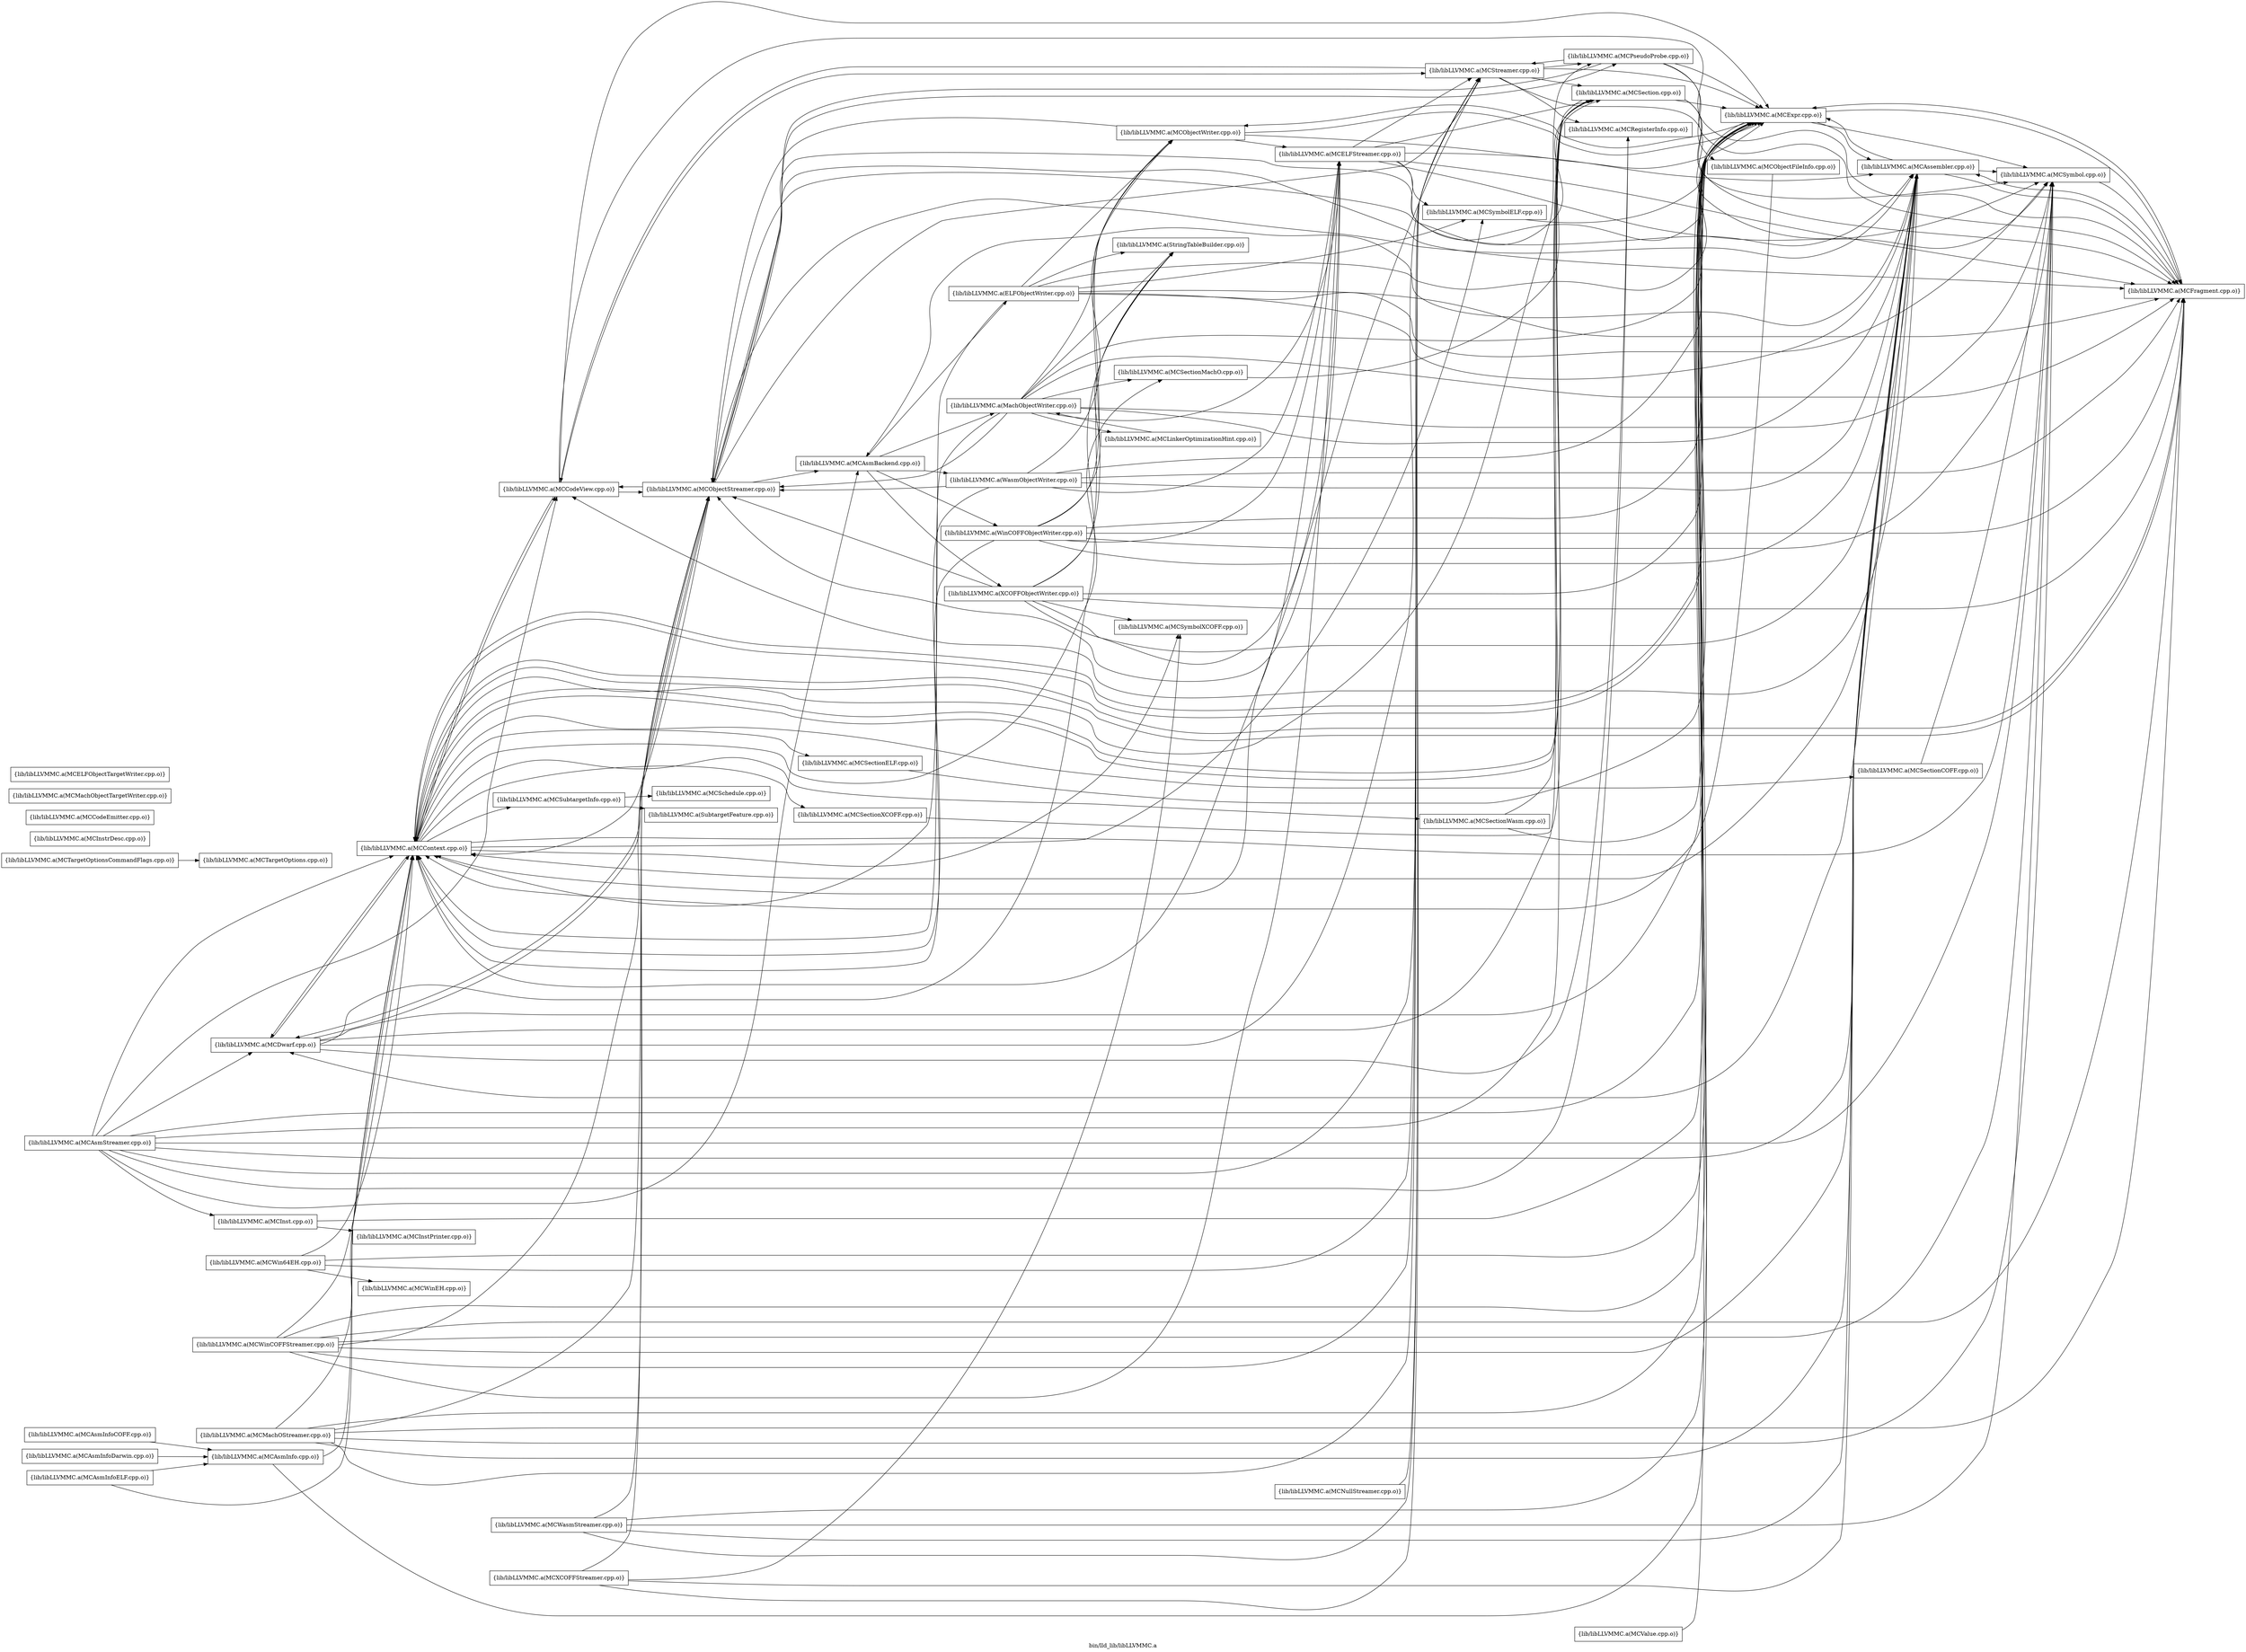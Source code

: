 digraph "bin/lld_lib/libLLVMMC.a" {
	label="bin/lld_lib/libLLVMMC.a";
	rankdir=LR;

	Node0x561a2e69ab78 [shape=record,shape=box,group=0,label="{lib/libLLVMMC.a(StringTableBuilder.cpp.o)}"];
	Node0x561a2e69a718 [shape=record,shape=box,group=0,label="{lib/libLLVMMC.a(MCTargetOptions.cpp.o)}"];
	Node0x561a2e69c568 [shape=record,shape=box,group=0,label="{lib/libLLVMMC.a(MCContext.cpp.o)}"];
	Node0x561a2e69c568 -> Node0x561a2e6903f8;
	Node0x561a2e69c568 -> Node0x561a2e69b848;
	Node0x561a2e69c568 -> Node0x561a2e68a908;
	Node0x561a2e69c568 -> Node0x561a2e68b448;
	Node0x561a2e69c568 -> Node0x561a2e693648;
	Node0x561a2e69c568 -> Node0x561a2e69c6a8;
	Node0x561a2e69c568 -> Node0x561a2e699ef8;
	Node0x561a2e69c568 -> Node0x561a2e69b1b8;
	Node0x561a2e69c568 -> Node0x561a2e696758;
	Node0x561a2e69c568 -> Node0x561a2e678988;
	Node0x561a2e69c568 -> Node0x561a2e6974c8;
	Node0x561a2e69c568 -> Node0x561a2e69b3e8;
	Node0x561a2e69c568 -> Node0x561a2e69bc58;
	Node0x561a2e69c568 -> Node0x561a2e69a448;
	Node0x561a2e69c568 -> Node0x561a2e69ae98;
	Node0x561a2e68a908 [shape=record,shape=box,group=0,label="{lib/libLLVMMC.a(MCExpr.cpp.o)}"];
	Node0x561a2e68a908 -> Node0x561a2e690808;
	Node0x561a2e68a908 -> Node0x561a2e69c568;
	Node0x561a2e68a908 -> Node0x561a2e68b448;
	Node0x561a2e68a908 -> Node0x561a2e693378;
	Node0x561a2e68a908 -> Node0x561a2e69bc58;
	Node0x561a2e69b6b8 [shape=record,shape=box,group=0,label="{lib/libLLVMMC.a(MCStreamer.cpp.o)}"];
	Node0x561a2e69b6b8 -> Node0x561a2e6903f8;
	Node0x561a2e69b6b8 -> Node0x561a2e69c568;
	Node0x561a2e69b6b8 -> Node0x561a2e68a908;
	Node0x561a2e69b6b8 -> Node0x561a2e693648;
	Node0x561a2e69b6b8 -> Node0x561a2e699228;
	Node0x561a2e69b6b8 -> Node0x561a2e69c6a8;
	Node0x561a2e69b6b8 -> Node0x561a2e69bc58;
	Node0x561a2e69bc58 [shape=record,shape=box,group=0,label="{lib/libLLVMMC.a(MCSymbol.cpp.o)}"];
	Node0x561a2e69bc58 -> Node0x561a2e68b448;
	Node0x561a2e687758 [shape=record,shape=box,group=0,label="{lib/libLLVMMC.a(MCInstrDesc.cpp.o)}"];
	Node0x561a2e699228 [shape=record,shape=box,group=0,label="{lib/libLLVMMC.a(MCRegisterInfo.cpp.o)}"];
	Node0x561a2e69b3e8 [shape=record,shape=box,group=0,label="{lib/libLLVMMC.a(MCSubtargetInfo.cpp.o)}"];
	Node0x561a2e69b3e8 -> Node0x561a2e699908;
	Node0x561a2e69b3e8 -> Node0x561a2e69adf8;
	Node0x561a2e699908 [shape=record,shape=box,group=0,label="{lib/libLLVMMC.a(MCSchedule.cpp.o)}"];
	Node0x561a2e6891e8 [shape=record,shape=box,group=0,label="{lib/libLLVMMC.a(MCObjectFileInfo.cpp.o)}"];
	Node0x561a2e6891e8 -> Node0x561a2e69c568;
	Node0x561a2e69b848 [shape=record,shape=box,group=0,label="{lib/libLLVMMC.a(MCDwarf.cpp.o)}"];
	Node0x561a2e69b848 -> Node0x561a2e69c568;
	Node0x561a2e69b848 -> Node0x561a2e68a908;
	Node0x561a2e69b848 -> Node0x561a2e6926f8;
	Node0x561a2e69b848 -> Node0x561a2e699228;
	Node0x561a2e69b848 -> Node0x561a2e69c6a8;
	Node0x561a2e69b848 -> Node0x561a2e69b6b8;
	Node0x561a2e69b848 -> Node0x561a2e69ab78;
	Node0x561a2e68be98 [shape=record,shape=box,group=0,label="{lib/libLLVMMC.a(MCInstPrinter.cpp.o)}"];
	Node0x561a2e68e7d8 [shape=record,shape=box,group=0,label="{lib/libLLVMMC.a(MCAsmInfo.cpp.o)}"];
	Node0x561a2e68e7d8 -> Node0x561a2e69c568;
	Node0x561a2e68e7d8 -> Node0x561a2e68a908;
	Node0x561a2e6845a8 [shape=record,shape=box,group=0,label="{lib/libLLVMMC.a(MCAsmBackend.cpp.o)}"];
	Node0x561a2e6845a8 -> Node0x561a2e68e238;
	Node0x561a2e6845a8 -> Node0x561a2e697478;
	Node0x561a2e6845a8 -> Node0x561a2e69da58;
	Node0x561a2e6845a8 -> Node0x561a2e699548;
	Node0x561a2e6845a8 -> Node0x561a2e699cc8;
	Node0x561a2e690808 [shape=record,shape=box,group=0,label="{lib/libLLVMMC.a(MCAssembler.cpp.o)}"];
	Node0x561a2e690808 -> Node0x561a2e6845a8;
	Node0x561a2e690808 -> Node0x561a2e6903f8;
	Node0x561a2e690808 -> Node0x561a2e69c568;
	Node0x561a2e690808 -> Node0x561a2e69b848;
	Node0x561a2e690808 -> Node0x561a2e68a908;
	Node0x561a2e690808 -> Node0x561a2e68b448;
	Node0x561a2e690808 -> Node0x561a2e69bc58;
	Node0x561a2e68b448 [shape=record,shape=box,group=0,label="{lib/libLLVMMC.a(MCFragment.cpp.o)}"];
	Node0x561a2e68b448 -> Node0x561a2e690808;
	Node0x561a2e68b448 -> Node0x561a2e69c568;
	Node0x561a2e68b448 -> Node0x561a2e68a908;
	Node0x561a2e68b6c8 [shape=record,shape=box,group=0,label="{lib/libLLVMMC.a(MCInst.cpp.o)}"];
	Node0x561a2e68b6c8 -> Node0x561a2e68a908;
	Node0x561a2e68b6c8 -> Node0x561a2e68be98;
	Node0x561a2e6926f8 [shape=record,shape=box,group=0,label="{lib/libLLVMMC.a(MCObjectStreamer.cpp.o)}"];
	Node0x561a2e6926f8 -> Node0x561a2e6845a8;
	Node0x561a2e6926f8 -> Node0x561a2e690808;
	Node0x561a2e6926f8 -> Node0x561a2e6903f8;
	Node0x561a2e6926f8 -> Node0x561a2e69c568;
	Node0x561a2e6926f8 -> Node0x561a2e69b848;
	Node0x561a2e6926f8 -> Node0x561a2e68a908;
	Node0x561a2e6926f8 -> Node0x561a2e68b448;
	Node0x561a2e6926f8 -> Node0x561a2e693648;
	Node0x561a2e6926f8 -> Node0x561a2e69c6a8;
	Node0x561a2e6926f8 -> Node0x561a2e69b6b8;
	Node0x561a2e68d658 [shape=record,shape=box,group=0,label="{lib/libLLVMMC.a(MCAsmInfoCOFF.cpp.o)}"];
	Node0x561a2e68d658 -> Node0x561a2e68e7d8;
	Node0x561a2e68f5e8 [shape=record,shape=box,group=0,label="{lib/libLLVMMC.a(MCAsmInfoDarwin.cpp.o)}"];
	Node0x561a2e68f5e8 -> Node0x561a2e68e7d8;
	Node0x561a2e68f7c8 [shape=record,shape=box,group=0,label="{lib/libLLVMMC.a(MCAsmInfoELF.cpp.o)}"];
	Node0x561a2e68f7c8 -> Node0x561a2e68e7d8;
	Node0x561a2e68f7c8 -> Node0x561a2e69c568;
	Node0x561a2e690128 [shape=record,shape=box,group=0,label="{lib/libLLVMMC.a(MCCodeEmitter.cpp.o)}"];
	Node0x561a2e6882e8 [shape=record,shape=box,group=0,label="{lib/libLLVMMC.a(MCMachObjectTargetWriter.cpp.o)}"];
	Node0x561a2e697478 [shape=record,shape=box,group=0,label="{lib/libLLVMMC.a(MachObjectWriter.cpp.o)}"];
	Node0x561a2e697478 -> Node0x561a2e690808;
	Node0x561a2e697478 -> Node0x561a2e69c568;
	Node0x561a2e697478 -> Node0x561a2e68a228;
	Node0x561a2e697478 -> Node0x561a2e68a908;
	Node0x561a2e697478 -> Node0x561a2e68b448;
	Node0x561a2e697478 -> Node0x561a2e6926f8;
	Node0x561a2e697478 -> Node0x561a2e693378;
	Node0x561a2e697478 -> Node0x561a2e696758;
	Node0x561a2e697478 -> Node0x561a2e69bc58;
	Node0x561a2e697478 -> Node0x561a2e69a7b8;
	Node0x561a2e697478 -> Node0x561a2e69ab78;
	Node0x561a2e689af8 [shape=record,shape=box,group=0,label="{lib/libLLVMMC.a(MCELFObjectTargetWriter.cpp.o)}"];
	Node0x561a2e699c28 [shape=record,shape=box,group=0,label="{lib/libLLVMMC.a(MCValue.cpp.o)}"];
	Node0x561a2e699c28 -> Node0x561a2e68a908;
	Node0x561a2e699548 [shape=record,shape=box,group=0,label="{lib/libLLVMMC.a(WinCOFFObjectWriter.cpp.o)}"];
	Node0x561a2e699548 -> Node0x561a2e690808;
	Node0x561a2e699548 -> Node0x561a2e69c568;
	Node0x561a2e699548 -> Node0x561a2e68a228;
	Node0x561a2e699548 -> Node0x561a2e68a908;
	Node0x561a2e699548 -> Node0x561a2e68b448;
	Node0x561a2e699548 -> Node0x561a2e693378;
	Node0x561a2e699548 -> Node0x561a2e69bc58;
	Node0x561a2e699548 -> Node0x561a2e69ab78;
	Node0x561a2e697748 [shape=record,shape=box,group=0,label="{lib/libLLVMMC.a(MCWin64EH.cpp.o)}"];
	Node0x561a2e697748 -> Node0x561a2e69c568;
	Node0x561a2e697748 -> Node0x561a2e68a908;
	Node0x561a2e697748 -> Node0x561a2e69b6b8;
	Node0x561a2e697748 -> Node0x561a2e696578;
	Node0x561a2e6985f8 [shape=record,shape=box,group=0,label="{lib/libLLVMMC.a(MCWinCOFFStreamer.cpp.o)}"];
	Node0x561a2e6985f8 -> Node0x561a2e690808;
	Node0x561a2e6985f8 -> Node0x561a2e69c568;
	Node0x561a2e6985f8 -> Node0x561a2e68a228;
	Node0x561a2e6985f8 -> Node0x561a2e68a908;
	Node0x561a2e6985f8 -> Node0x561a2e68b448;
	Node0x561a2e6985f8 -> Node0x561a2e6926f8;
	Node0x561a2e6985f8 -> Node0x561a2e69b6b8;
	Node0x561a2e6985f8 -> Node0x561a2e69bc58;
	Node0x561a2e696578 [shape=record,shape=box,group=0,label="{lib/libLLVMMC.a(MCWinEH.cpp.o)}"];
	Node0x561a2e6903f8 [shape=record,shape=box,group=0,label="{lib/libLLVMMC.a(MCCodeView.cpp.o)}"];
	Node0x561a2e6903f8 -> Node0x561a2e69c568;
	Node0x561a2e6903f8 -> Node0x561a2e68a908;
	Node0x561a2e6903f8 -> Node0x561a2e68b448;
	Node0x561a2e6903f8 -> Node0x561a2e6926f8;
	Node0x561a2e6903f8 -> Node0x561a2e69b6b8;
	Node0x561a2e69adf8 [shape=record,shape=box,group=0,label="{lib/libLLVMMC.a(SubtargetFeature.cpp.o)}"];
	Node0x561a2e698f58 [shape=record,shape=box,group=0,label="{lib/libLLVMMC.a(MCTargetOptionsCommandFlags.cpp.o)}"];
	Node0x561a2e698f58 -> Node0x561a2e69a718;
	Node0x561a2e68f228 [shape=record,shape=box,group=0,label="{lib/libLLVMMC.a(MCAsmStreamer.cpp.o)}"];
	Node0x561a2e68f228 -> Node0x561a2e6845a8;
	Node0x561a2e68f228 -> Node0x561a2e690808;
	Node0x561a2e68f228 -> Node0x561a2e6903f8;
	Node0x561a2e68f228 -> Node0x561a2e69c568;
	Node0x561a2e68f228 -> Node0x561a2e69b848;
	Node0x561a2e68f228 -> Node0x561a2e68a908;
	Node0x561a2e68f228 -> Node0x561a2e68b6c8;
	Node0x561a2e68f228 -> Node0x561a2e699228;
	Node0x561a2e68f228 -> Node0x561a2e69c6a8;
	Node0x561a2e68f228 -> Node0x561a2e69b6b8;
	Node0x561a2e68f228 -> Node0x561a2e69bc58;
	Node0x561a2e68a228 [shape=record,shape=box,group=0,label="{lib/libLLVMMC.a(MCELFStreamer.cpp.o)}"];
	Node0x561a2e68a228 -> Node0x561a2e690808;
	Node0x561a2e68a228 -> Node0x561a2e69c568;
	Node0x561a2e68a228 -> Node0x561a2e68a908;
	Node0x561a2e68a228 -> Node0x561a2e68b448;
	Node0x561a2e68a228 -> Node0x561a2e6926f8;
	Node0x561a2e68a228 -> Node0x561a2e69c6a8;
	Node0x561a2e68a228 -> Node0x561a2e69b6b8;
	Node0x561a2e68a228 -> Node0x561a2e69bc58;
	Node0x561a2e68a228 -> Node0x561a2e69a448;
	Node0x561a2e687ed8 [shape=record,shape=box,group=0,label="{lib/libLLVMMC.a(MCMachOStreamer.cpp.o)}"];
	Node0x561a2e687ed8 -> Node0x561a2e690808;
	Node0x561a2e687ed8 -> Node0x561a2e69c568;
	Node0x561a2e687ed8 -> Node0x561a2e68a908;
	Node0x561a2e687ed8 -> Node0x561a2e68b448;
	Node0x561a2e687ed8 -> Node0x561a2e6926f8;
	Node0x561a2e687ed8 -> Node0x561a2e69b6b8;
	Node0x561a2e687ed8 -> Node0x561a2e69bc58;
	Node0x561a2e6889c8 [shape=record,shape=box,group=0,label="{lib/libLLVMMC.a(MCNullStreamer.cpp.o)}"];
	Node0x561a2e6889c8 -> Node0x561a2e69b6b8;
	Node0x561a2e699598 [shape=record,shape=box,group=0,label="{lib/libLLVMMC.a(MCWasmStreamer.cpp.o)}"];
	Node0x561a2e699598 -> Node0x561a2e690808;
	Node0x561a2e699598 -> Node0x561a2e68a908;
	Node0x561a2e699598 -> Node0x561a2e6926f8;
	Node0x561a2e699598 -> Node0x561a2e69b6b8;
	Node0x561a2e699598 -> Node0x561a2e69bc58;
	Node0x561a2e6967f8 [shape=record,shape=box,group=0,label="{lib/libLLVMMC.a(MCXCOFFStreamer.cpp.o)}"];
	Node0x561a2e6967f8 -> Node0x561a2e690808;
	Node0x561a2e6967f8 -> Node0x561a2e6926f8;
	Node0x561a2e6967f8 -> Node0x561a2e69b6b8;
	Node0x561a2e6967f8 -> Node0x561a2e69ae98;
	Node0x561a2e696758 [shape=record,shape=box,group=0,label="{lib/libLLVMMC.a(MCSectionMachO.cpp.o)}"];
	Node0x561a2e696758 -> Node0x561a2e69c6a8;
	Node0x561a2e69ae98 [shape=record,shape=box,group=0,label="{lib/libLLVMMC.a(MCSymbolXCOFF.cpp.o)}"];
	Node0x561a2e699ef8 [shape=record,shape=box,group=0,label="{lib/libLLVMMC.a(MCSectionCOFF.cpp.o)}"];
	Node0x561a2e699ef8 -> Node0x561a2e69bc58;
	Node0x561a2e68e238 [shape=record,shape=box,group=0,label="{lib/libLLVMMC.a(ELFObjectWriter.cpp.o)}"];
	Node0x561a2e68e238 -> Node0x561a2e690808;
	Node0x561a2e68e238 -> Node0x561a2e69c568;
	Node0x561a2e68e238 -> Node0x561a2e68a908;
	Node0x561a2e68e238 -> Node0x561a2e68b448;
	Node0x561a2e68e238 -> Node0x561a2e693378;
	Node0x561a2e68e238 -> Node0x561a2e69bc58;
	Node0x561a2e68e238 -> Node0x561a2e69a448;
	Node0x561a2e68e238 -> Node0x561a2e69ab78;
	Node0x561a2e69da58 [shape=record,shape=box,group=0,label="{lib/libLLVMMC.a(WasmObjectWriter.cpp.o)}"];
	Node0x561a2e69da58 -> Node0x561a2e690808;
	Node0x561a2e69da58 -> Node0x561a2e69c568;
	Node0x561a2e69da58 -> Node0x561a2e68a228;
	Node0x561a2e69da58 -> Node0x561a2e68a908;
	Node0x561a2e69da58 -> Node0x561a2e68b448;
	Node0x561a2e69da58 -> Node0x561a2e6926f8;
	Node0x561a2e69da58 -> Node0x561a2e693378;
	Node0x561a2e699cc8 [shape=record,shape=box,group=0,label="{lib/libLLVMMC.a(XCOFFObjectWriter.cpp.o)}"];
	Node0x561a2e699cc8 -> Node0x561a2e690808;
	Node0x561a2e699cc8 -> Node0x561a2e68a228;
	Node0x561a2e699cc8 -> Node0x561a2e68a908;
	Node0x561a2e699cc8 -> Node0x561a2e68b448;
	Node0x561a2e699cc8 -> Node0x561a2e6926f8;
	Node0x561a2e699cc8 -> Node0x561a2e693378;
	Node0x561a2e699cc8 -> Node0x561a2e69ae98;
	Node0x561a2e699cc8 -> Node0x561a2e69ab78;
	Node0x561a2e693378 [shape=record,shape=box,group=0,label="{lib/libLLVMMC.a(MCObjectWriter.cpp.o)}"];
	Node0x561a2e693378 -> Node0x561a2e690808;
	Node0x561a2e693378 -> Node0x561a2e68a228;
	Node0x561a2e693378 -> Node0x561a2e68a908;
	Node0x561a2e693378 -> Node0x561a2e6926f8;
	Node0x561a2e69a448 [shape=record,shape=box,group=0,label="{lib/libLLVMMC.a(MCSymbolELF.cpp.o)}"];
	Node0x561a2e69a448 -> Node0x561a2e68a908;
	Node0x561a2e69c6a8 [shape=record,shape=box,group=0,label="{lib/libLLVMMC.a(MCSection.cpp.o)}"];
	Node0x561a2e69c6a8 -> Node0x561a2e69c568;
	Node0x561a2e69c6a8 -> Node0x561a2e68a908;
	Node0x561a2e69c6a8 -> Node0x561a2e68b448;
	Node0x561a2e69c6a8 -> Node0x561a2e69bc58;
	Node0x561a2e693648 [shape=record,shape=box,group=0,label="{lib/libLLVMMC.a(MCPseudoProbe.cpp.o)}"];
	Node0x561a2e693648 -> Node0x561a2e68a908;
	Node0x561a2e693648 -> Node0x561a2e68b448;
	Node0x561a2e693648 -> Node0x561a2e6891e8;
	Node0x561a2e693648 -> Node0x561a2e6926f8;
	Node0x561a2e693648 -> Node0x561a2e69b6b8;
	Node0x561a2e69b1b8 [shape=record,shape=box,group=0,label="{lib/libLLVMMC.a(MCSectionELF.cpp.o)}"];
	Node0x561a2e69b1b8 -> Node0x561a2e68a908;
	Node0x561a2e678988 [shape=record,shape=box,group=0,label="{lib/libLLVMMC.a(MCSectionWasm.cpp.o)}"];
	Node0x561a2e678988 -> Node0x561a2e68a908;
	Node0x561a2e678988 -> Node0x561a2e69c6a8;
	Node0x561a2e6974c8 [shape=record,shape=box,group=0,label="{lib/libLLVMMC.a(MCSectionXCOFF.cpp.o)}"];
	Node0x561a2e6974c8 -> Node0x561a2e69c6a8;
	Node0x561a2e69a7b8 [shape=record,shape=box,group=0,label="{lib/libLLVMMC.a(MCLinkerOptimizationHint.cpp.o)}"];
	Node0x561a2e69a7b8 -> Node0x561a2e697478;
}
